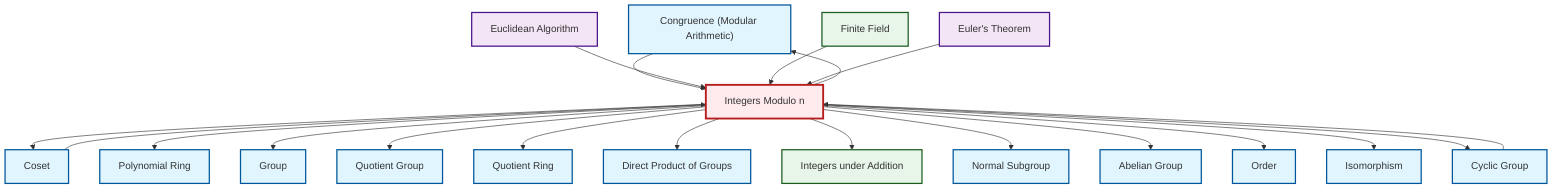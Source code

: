 graph TD
    classDef definition fill:#e1f5fe,stroke:#01579b,stroke-width:2px
    classDef theorem fill:#f3e5f5,stroke:#4a148c,stroke-width:2px
    classDef axiom fill:#fff3e0,stroke:#e65100,stroke-width:2px
    classDef example fill:#e8f5e9,stroke:#1b5e20,stroke-width:2px
    classDef current fill:#ffebee,stroke:#b71c1c,stroke-width:3px
    def-quotient-ring["Quotient Ring"]:::definition
    def-isomorphism["Isomorphism"]:::definition
    def-congruence["Congruence (Modular Arithmetic)"]:::definition
    ex-finite-field["Finite Field"]:::example
    thm-euler["Euler's Theorem"]:::theorem
    def-coset["Coset"]:::definition
    ex-quotient-integers-mod-n["Integers Modulo n"]:::example
    def-abelian-group["Abelian Group"]:::definition
    ex-integers-addition["Integers under Addition"]:::example
    def-cyclic-group["Cyclic Group"]:::definition
    def-direct-product["Direct Product of Groups"]:::definition
    def-polynomial-ring["Polynomial Ring"]:::definition
    def-quotient-group["Quotient Group"]:::definition
    thm-euclidean-algorithm["Euclidean Algorithm"]:::theorem
    def-group["Group"]:::definition
    def-order["Order"]:::definition
    def-normal-subgroup["Normal Subgroup"]:::definition
    ex-quotient-integers-mod-n --> def-coset
    ex-quotient-integers-mod-n --> def-congruence
    ex-quotient-integers-mod-n --> def-polynomial-ring
    ex-quotient-integers-mod-n --> def-group
    ex-quotient-integers-mod-n --> def-quotient-group
    ex-quotient-integers-mod-n --> def-quotient-ring
    ex-quotient-integers-mod-n --> def-direct-product
    ex-quotient-integers-mod-n --> ex-integers-addition
    def-congruence --> ex-quotient-integers-mod-n
    ex-quotient-integers-mod-n --> def-normal-subgroup
    ex-quotient-integers-mod-n --> def-abelian-group
    ex-quotient-integers-mod-n --> def-order
    thm-euclidean-algorithm --> ex-quotient-integers-mod-n
    def-cyclic-group --> ex-quotient-integers-mod-n
    ex-quotient-integers-mod-n --> def-isomorphism
    def-coset --> ex-quotient-integers-mod-n
    ex-finite-field --> ex-quotient-integers-mod-n
    ex-quotient-integers-mod-n --> def-cyclic-group
    thm-euler --> ex-quotient-integers-mod-n
    class ex-quotient-integers-mod-n current
